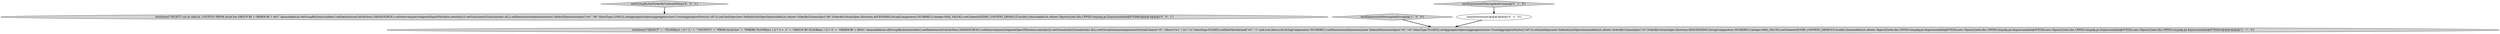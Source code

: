 digraph {
4 [style = filled, label = "testGroupByAndOrderByOrdinalOfAlias['0', '0', '1']", fillcolor = lightgray, shape = diamond image = "AAA0AAABBB3BBB"];
0 [style = filled, label = "testExpressionFilteringAndGrouping['1', '0', '0']", fillcolor = lightgray, shape = diamond image = "AAA0AAABBB1BBB"];
3 [style = filled, label = "cannotVectorize()@@@3@@@['0', '1', '0']", fillcolor = white, shape = ellipse image = "AAA1AAABBB2BBB"];
5 [style = filled, label = "testQuery(\"SELECT cnt as theCnt, COUNT(*) FROM druid.foo GROUP BY 1 ORDER BY 1 ASC\",ImmutableList.of(GroupByQuery.builder().setDataSource(CalciteTests.DATASOURCE1).setInterval(querySegmentSpec(Filtration.eternity())).setGranularity(Granularities.ALL).setDimensions(dimensions(new DefaultDimensionSpec(\"cnt\",\"d0\",ValueType.LONG))).setAggregatorSpecs(aggregators(new CountAggregatorFactory(\"a0\"))).setLimitSpec(new DefaultLimitSpec(ImmutableList.of(new OrderByColumnSpec(\"d0\",OrderByColumnSpec.Direction.ASCENDING,StringComparators.NUMERIC)),Integer.MAX_VALUE)).setContext(QUERY_CONTEXT_DEFAULT).build()),ImmutableList.of(new Object((((edu.fdu.CPPDG.tinypdg.pe.ExpressionInfo@9792b6))@@@3@@@['0', '0', '1']", fillcolor = lightgray, shape = ellipse image = "AAA0AAABBB3BBB"];
1 [style = filled, label = "testQuery(\"SELECT\" + \" FLOOR(m1 / 2) * 2,\" + \" COUNT(*)\" + \"FROM druid.foo\" + \"WHERE FLOOR(m1 / 2) * 2 > -1\" + \"GROUP BY FLOOR(m1 / 2) * 2\" + \"ORDER BY 1 DESC\",ImmutableList.of(GroupByQuery.builder().setDataSource(CalciteTests.DATASOURCE1).setInterval(querySegmentSpec(Filtration.eternity())).setGranularity(Granularities.ALL).setVirtualColumns(expressionVirtualColumn(\"v0\",\"(floor((\"m1\" / 2)) * 2)\",ValueType.FLOAT)).setDimFilter(bound(\"v0\",\"-1\",null,true,false,null,StringComparators.NUMERIC)).setDimensions(dimensions(new DefaultDimensionSpec(\"v0\",\"v0\",ValueType.FLOAT))).setAggregatorSpecs(aggregators(new CountAggregatorFactory(\"a0\"))).setLimitSpec(new DefaultLimitSpec(ImmutableList.of(new OrderByColumnSpec(\"v0\",OrderByColumnSpec.Direction.DESCENDING,StringComparators.NUMERIC)),Integer.MAX_VALUE)).setContext(QUERY_CONTEXT_DEFAULT).build()),ImmutableList.of(new Object((((edu.fdu.CPPDG.tinypdg.pe.ExpressionInfo@979254,new Object((((edu.fdu.CPPDG.tinypdg.pe.ExpressionInfo@979259,new Object((((edu.fdu.CPPDG.tinypdg.pe.ExpressionInfo@97925e,new Object((((edu.fdu.CPPDG.tinypdg.pe.ExpressionInfo@979263))@@@4@@@['1', '1', '0']", fillcolor = lightgray, shape = ellipse image = "AAA0AAABBB1BBB"];
2 [style = filled, label = "testExpressionFilteringAndGrouping['0', '1', '0']", fillcolor = lightgray, shape = diamond image = "AAA0AAABBB2BBB"];
4->5 [style = bold, label=""];
3->1 [style = bold, label=""];
2->3 [style = bold, label=""];
0->1 [style = bold, label=""];
}
